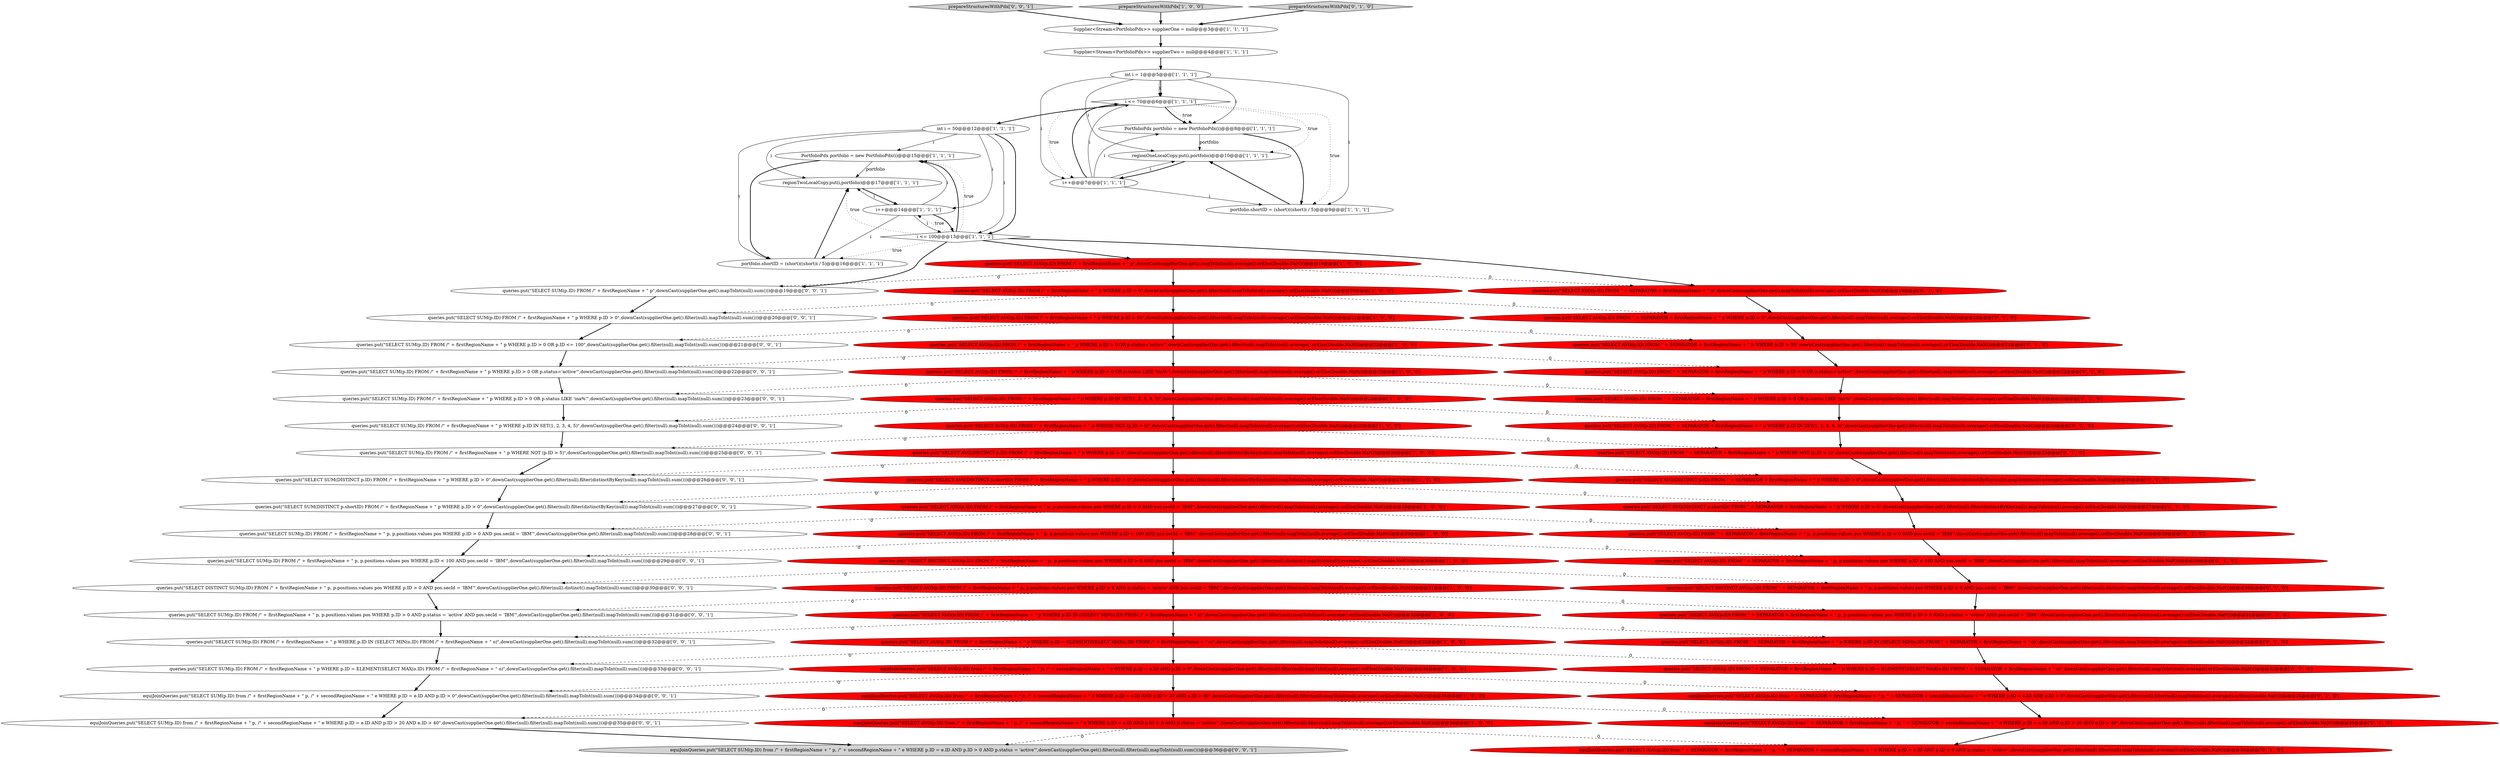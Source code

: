 digraph {
27 [style = filled, label = "int i = 50@@@12@@@['1', '1', '1']", fillcolor = white, shape = ellipse image = "AAA0AAABBB1BBB"];
18 [style = filled, label = "equiJoinQueries.put(\"SELECT AVG(p.ID) from /\" + firstRegionName + \" p, /\" + secondRegionName + \" e WHERE p.ID = e.ID AND p.ID > 0 AND p.status = 'active'\",downCast(supplierOne.get().filter(null).filter(null).mapToInt(null).average().orElse(Double.NaN)))@@@36@@@['1', '0', '0']", fillcolor = red, shape = ellipse image = "AAA1AAABBB1BBB"];
69 [style = filled, label = "equiJoinQueries.put(\"SELECT SUM(p.ID) from /\" + firstRegionName + \" p, /\" + secondRegionName + \" e WHERE p.ID = e.ID AND p.ID > 20 AND e.ID > 40\",downCast(supplierOne.get().filter(null).filter(null).mapToInt(null).sum()))@@@35@@@['0', '0', '1']", fillcolor = white, shape = ellipse image = "AAA0AAABBB3BBB"];
52 [style = filled, label = "queries.put(\"SELECT SUM(p.ID) FROM /\" + firstRegionName + \" p WHERE NOT (p.ID > 5)\",downCast(supplierOne.get().filter(null).mapToInt(null).sum()))@@@25@@@['0', '0', '1']", fillcolor = white, shape = ellipse image = "AAA0AAABBB3BBB"];
20 [style = filled, label = "queries.put(\"SELECT AVG(DISTINCT p.shortID) FROM /\" + firstRegionName + \" p WHERE p.ID > 0\",downCast(supplierOne.get().filter(null).filter(distinctByKey(null)).mapToInt(null).average().orElse(Double.NaN)))@@@27@@@['1', '0', '0']", fillcolor = red, shape = ellipse image = "AAA1AAABBB1BBB"];
2 [style = filled, label = "queries.put(\"SELECT AVG(p.ID) FROM /\" + firstRegionName + \" p, p.positions.values pos WHERE p.ID < 100 AND pos.secId = 'IBM'\",downCast(supplierOne.get().filter(null).mapToInt(null).average().orElse(Double.NaN)))@@@29@@@['1', '0', '0']", fillcolor = red, shape = ellipse image = "AAA1AAABBB1BBB"];
34 [style = filled, label = "queries.put(\"SELECT AVG(p.ID) FROM \" + SEPARATOR + firstRegionName + \" p, p.positions.values pos WHERE p.ID > 0 AND pos.secId = 'IBM'\",downCast(supplierOne.get().filter(null).mapToInt(null).average().orElse(Double.NaN)))@@@28@@@['0', '1', '0']", fillcolor = red, shape = ellipse image = "AAA1AAABBB2BBB"];
50 [style = filled, label = "queries.put(\"SELECT AVG(p.ID) FROM \" + SEPARATOR + firstRegionName + \" p WHERE p.ID > 50\",downCast(supplierOne.get().filter(null).mapToInt(null).average().orElse(Double.NaN)))@@@21@@@['0', '1', '0']", fillcolor = red, shape = ellipse image = "AAA1AAABBB2BBB"];
29 [style = filled, label = "queries.put(\"SELECT AVG(p.ID) FROM /\" + firstRegionName + \" p, p.positions.values pos WHERE p.ID > 0 AND p.status = 'active' AND pos.secId = 'IBM'\",downCast(supplierOne.get().filter(null).mapToInt(null).average().orElse(Double.NaN)))@@@31@@@['1', '0', '0']", fillcolor = red, shape = ellipse image = "AAA1AAABBB1BBB"];
48 [style = filled, label = "equiJoinQueries.put(\"SELECT AVG(p.ID) from \" + SEPARATOR + firstRegionName + \" p, \" + SEPARATOR + secondRegionName + \" e WHERE p.ID = e.ID AND p.ID > 0\",downCast(supplierOne.get().filter(null).filter(null).mapToInt(null).average().orElse(Double.NaN)))@@@34@@@['0', '1', '0']", fillcolor = red, shape = ellipse image = "AAA1AAABBB2BBB"];
13 [style = filled, label = "PortfolioPdx portfolio = new PortfolioPdx(i)@@@15@@@['1', '1', '1']", fillcolor = white, shape = ellipse image = "AAA0AAABBB1BBB"];
53 [style = filled, label = "prepareStructuresWithPdx['0', '0', '1']", fillcolor = lightgray, shape = diamond image = "AAA0AAABBB3BBB"];
39 [style = filled, label = "queries.put(\"SELECT AVG(p.ID) FROM \" + SEPARATOR + firstRegionName + \" p\",downCast(supplierOne.get().mapToInt(null).average().orElse(Double.NaN)))@@@19@@@['0', '1', '0']", fillcolor = red, shape = ellipse image = "AAA1AAABBB2BBB"];
17 [style = filled, label = "queries.put(\"SELECT AVG(p.ID) FROM /\" + firstRegionName + \" p WHERE p.ID > 0 OR p.status LIKE 'ina%'\",downCast(supplierOne.get().filter(null).mapToInt(null).average().orElse(Double.NaN)))@@@23@@@['1', '0', '0']", fillcolor = red, shape = ellipse image = "AAA1AAABBB1BBB"];
7 [style = filled, label = "int i = 1@@@5@@@['1', '1', '1']", fillcolor = white, shape = ellipse image = "AAA0AAABBB1BBB"];
37 [style = filled, label = "queries.put(\"SELECT AVG(DISTINCT p.shortID) FROM \" + SEPARATOR + firstRegionName + \" p WHERE p.ID > 0\",downCast(supplierOne.get().filter(null).filter(distinctByKey(null)).mapToInt(null).average().orElse(Double.NaN)))@@@27@@@['0', '1', '0']", fillcolor = red, shape = ellipse image = "AAA1AAABBB2BBB"];
43 [style = filled, label = "queries.put(\"SELECT AVG(p.ID) FROM \" + SEPARATOR + firstRegionName + \" p WHERE p.ID > 0 OR p.status='active'\",downCast(supplierOne.get().filter(null).mapToInt(null).average().orElse(Double.NaN)))@@@22@@@['0', '1', '0']", fillcolor = red, shape = ellipse image = "AAA1AAABBB2BBB"];
1 [style = filled, label = "queries.put(\"SELECT AVG(p.ID) FROM /\" + firstRegionName + \" p WHERE p.ID = ELEMENT(SELECT MAX(o.ID) FROM /\" + firstRegionName + \" o)\",downCast(supplierOne.get().filter(null).mapToInt(null).average().orElse(Double.NaN)))@@@33@@@['1', '0', '0']", fillcolor = red, shape = ellipse image = "AAA1AAABBB1BBB"];
31 [style = filled, label = "i <= 100@@@13@@@['1', '1', '1']", fillcolor = white, shape = diamond image = "AAA0AAABBB1BBB"];
49 [style = filled, label = "equiJoinQueries.put(\"SELECT AVG(p.ID) from \" + SEPARATOR + firstRegionName + \" p, \" + SEPARATOR + secondRegionName + \" e WHERE p.ID = e.ID AND p.ID > 0 AND p.status = 'active'\",downCast(supplierOne.get().filter(null).filter(null).mapToInt(null).average().orElse(Double.NaN)))@@@36@@@['0', '1', '0']", fillcolor = red, shape = ellipse image = "AAA1AAABBB2BBB"];
8 [style = filled, label = "queries.put(\"SELECT AVG(p.ID) FROM /\" + firstRegionName + \" p WHERE p.ID > 50\",downCast(supplierOne.get().filter(null).mapToInt(null).average().orElse(Double.NaN)))@@@21@@@['1', '0', '0']", fillcolor = red, shape = ellipse image = "AAA1AAABBB1BBB"];
19 [style = filled, label = "regionTwoLocalCopy.put(i,portfolio)@@@17@@@['1', '1', '1']", fillcolor = white, shape = ellipse image = "AAA0AAABBB1BBB"];
21 [style = filled, label = "i <= 70@@@6@@@['1', '1', '1']", fillcolor = white, shape = diamond image = "AAA0AAABBB1BBB"];
30 [style = filled, label = "queries.put(\"SELECT AVG(p.ID) FROM /\" + firstRegionName + \" p WHERE p.ID IN (SELECT MIN(o.ID) FROM /\" + firstRegionName + \" o)\",downCast(supplierOne.get().filter(null).mapToInt(null).average().orElse(Double.NaN)))@@@32@@@['1', '0', '0']", fillcolor = red, shape = ellipse image = "AAA1AAABBB1BBB"];
35 [style = filled, label = "queries.put(\"SELECT AVG(p.ID) FROM \" + SEPARATOR + firstRegionName + \" p WHERE p.ID IN SET(1, 2, 3, 4, 5)\",downCast(supplierOne.get().filter(null).mapToInt(null).average().orElse(Double.NaN)))@@@24@@@['0', '1', '0']", fillcolor = red, shape = ellipse image = "AAA1AAABBB2BBB"];
42 [style = filled, label = "queries.put(\"SELECT DISTINCT AVG(p.ID) FROM \" + SEPARATOR + firstRegionName + \" p, p.positions.values pos WHERE p.ID > 0 AND pos.secId = 'IBM'\",downCast(supplierOne.get().filter(null).distinct().mapToInt(null).average().orElse(Double.NaN)))@@@30@@@['0', '1', '0']", fillcolor = red, shape = ellipse image = "AAA1AAABBB2BBB"];
56 [style = filled, label = "queries.put(\"SELECT SUM(p.ID) FROM /\" + firstRegionName + \" p WHERE p.ID > 0 OR p.status='active'\",downCast(supplierOne.get().filter(null).mapToInt(null).sum()))@@@22@@@['0', '0', '1']", fillcolor = white, shape = ellipse image = "AAA0AAABBB3BBB"];
61 [style = filled, label = "queries.put(\"SELECT SUM(p.ID) FROM /\" + firstRegionName + \" p WHERE p.ID > 0 OR p.status LIKE 'ina%'\",downCast(supplierOne.get().filter(null).mapToInt(null).sum()))@@@23@@@['0', '0', '1']", fillcolor = white, shape = ellipse image = "AAA0AAABBB3BBB"];
4 [style = filled, label = "equiJoinQueries.put(\"SELECT AVG(p.ID) from /\" + firstRegionName + \" p, /\" + secondRegionName + \" e WHERE p.ID = e.ID AND p.ID > 20 AND e.ID > 40\",downCast(supplierOne.get().filter(null).filter(null).mapToInt(null).average().orElse(Double.NaN)))@@@35@@@['1', '0', '0']", fillcolor = red, shape = ellipse image = "AAA1AAABBB1BBB"];
57 [style = filled, label = "queries.put(\"SELECT DISTINCT SUM(p.ID) FROM /\" + firstRegionName + \" p, p.positions.values pos WHERE p.ID > 0 AND pos.secId = 'IBM'\",downCast(supplierOne.get().filter(null).distinct().mapToInt(null).sum()))@@@30@@@['0', '0', '1']", fillcolor = white, shape = ellipse image = "AAA0AAABBB3BBB"];
44 [style = filled, label = "queries.put(\"SELECT AVG(p.ID) FROM \" + SEPARATOR + firstRegionName + \" p WHERE p.ID = ELEMENT(SELECT MAX(o.ID) FROM \" + SEPARATOR + firstRegionName + \" o)\",downCast(supplierOne.get().filter(null).mapToInt(null).average().orElse(Double.NaN)))@@@33@@@['0', '1', '0']", fillcolor = red, shape = ellipse image = "AAA1AAABBB2BBB"];
65 [style = filled, label = "queries.put(\"SELECT SUM(p.ID) FROM /\" + firstRegionName + \" p WHERE p.ID IN SET(1, 2, 3, 4, 5)\",downCast(supplierOne.get().filter(null).mapToInt(null).sum()))@@@24@@@['0', '0', '1']", fillcolor = white, shape = ellipse image = "AAA0AAABBB3BBB"];
16 [style = filled, label = "Supplier<Stream<PortfolioPdx>> supplierTwo = null@@@4@@@['1', '1', '1']", fillcolor = white, shape = ellipse image = "AAA0AAABBB1BBB"];
0 [style = filled, label = "queries.put(\"SELECT AVG(p.ID) FROM /\" + firstRegionName + \" p WHERE NOT (p.ID > 5)\",downCast(supplierOne.get().filter(null).mapToInt(null).average().orElse(Double.NaN)))@@@25@@@['1', '0', '0']", fillcolor = red, shape = ellipse image = "AAA1AAABBB1BBB"];
64 [style = filled, label = "queries.put(\"SELECT SUM(p.ID) FROM /\" + firstRegionName + \" p, p.positions.values pos WHERE p.ID > 0 AND pos.secId = 'IBM'\",downCast(supplierOne.get().filter(null).mapToInt(null).sum()))@@@28@@@['0', '0', '1']", fillcolor = white, shape = ellipse image = "AAA0AAABBB3BBB"];
51 [style = filled, label = "queries.put(\"SELECT AVG(p.ID) FROM \" + SEPARATOR + firstRegionName + \" p WHERE p.ID > 0 OR p.status LIKE 'ina%'\",downCast(supplierOne.get().filter(null).mapToInt(null).average().orElse(Double.NaN)))@@@23@@@['0', '1', '0']", fillcolor = red, shape = ellipse image = "AAA1AAABBB2BBB"];
24 [style = filled, label = "queries.put(\"SELECT AVG(DISTINCT p.ID) FROM /\" + firstRegionName + \" p WHERE p.ID > 0\",downCast(supplierOne.get().filter(null).filter(distinctByKey(null)).mapToInt(null).average().orElse(Double.NaN)))@@@26@@@['1', '0', '0']", fillcolor = red, shape = ellipse image = "AAA1AAABBB1BBB"];
54 [style = filled, label = "equiJoinQueries.put(\"SELECT SUM(p.ID) from /\" + firstRegionName + \" p, /\" + secondRegionName + \" e WHERE p.ID = e.ID AND p.ID > 0\",downCast(supplierOne.get().filter(null).filter(null).mapToInt(null).sum()))@@@34@@@['0', '0', '1']", fillcolor = white, shape = ellipse image = "AAA0AAABBB3BBB"];
46 [style = filled, label = "queries.put(\"SELECT AVG(p.ID) FROM \" + SEPARATOR + firstRegionName + \" p WHERE NOT (p.ID > 5)\",downCast(supplierOne.get().filter(null).mapToInt(null).average().orElse(Double.NaN)))@@@25@@@['0', '1', '0']", fillcolor = red, shape = ellipse image = "AAA1AAABBB2BBB"];
32 [style = filled, label = "prepareStructuresWithPdx['1', '0', '0']", fillcolor = lightgray, shape = diamond image = "AAA0AAABBB1BBB"];
38 [style = filled, label = "queries.put(\"SELECT AVG(p.ID) FROM \" + SEPARATOR + firstRegionName + \" p WHERE p.ID IN (SELECT MIN(o.ID) FROM \" + SEPARATOR + firstRegionName + \" o)\",downCast(supplierOne.get().filter(null).mapToInt(null).average().orElse(Double.NaN)))@@@32@@@['0', '1', '0']", fillcolor = red, shape = ellipse image = "AAA1AAABBB2BBB"];
59 [style = filled, label = "queries.put(\"SELECT SUM(p.ID) FROM /\" + firstRegionName + \" p WHERE p.ID = ELEMENT(SELECT MAX(o.ID) FROM /\" + firstRegionName + \" o)\",downCast(supplierOne.get().filter(null).mapToInt(null).sum()))@@@33@@@['0', '0', '1']", fillcolor = white, shape = ellipse image = "AAA0AAABBB3BBB"];
11 [style = filled, label = "queries.put(\"SELECT AVG(p.ID) FROM /\" + firstRegionName + \" p, p.positions.values pos WHERE p.ID > 0 AND pos.secId = 'IBM'\",downCast(supplierOne.get().filter(null).mapToInt(null).average().orElse(Double.NaN)))@@@28@@@['1', '0', '0']", fillcolor = red, shape = ellipse image = "AAA1AAABBB1BBB"];
68 [style = filled, label = "queries.put(\"SELECT SUM(p.ID) FROM /\" + firstRegionName + \" p, p.positions.values pos WHERE p.ID < 100 AND pos.secId = 'IBM'\",downCast(supplierOne.get().filter(null).mapToInt(null).sum()))@@@29@@@['0', '0', '1']", fillcolor = white, shape = ellipse image = "AAA0AAABBB3BBB"];
9 [style = filled, label = "PortfolioPdx portfolio = new PortfolioPdx(i)@@@8@@@['1', '1', '1']", fillcolor = white, shape = ellipse image = "AAA0AAABBB1BBB"];
70 [style = filled, label = "queries.put(\"SELECT SUM(p.ID) FROM /\" + firstRegionName + \" p WHERE p.ID IN (SELECT MIN(o.ID) FROM /\" + firstRegionName + \" o)\",downCast(supplierOne.get().filter(null).mapToInt(null).sum()))@@@32@@@['0', '0', '1']", fillcolor = white, shape = ellipse image = "AAA0AAABBB3BBB"];
10 [style = filled, label = "Supplier<Stream<PortfolioPdx>> supplierOne = null@@@3@@@['1', '1', '1']", fillcolor = white, shape = ellipse image = "AAA0AAABBB1BBB"];
22 [style = filled, label = "queries.put(\"SELECT AVG(p.ID) FROM /\" + firstRegionName + \" p WHERE p.ID > 0\",downCast(supplierOne.get().filter(null).mapToInt(null).average().orElse(Double.NaN)))@@@20@@@['1', '0', '0']", fillcolor = red, shape = ellipse image = "AAA1AAABBB1BBB"];
41 [style = filled, label = "queries.put(\"SELECT AVG(p.ID) FROM \" + SEPARATOR + firstRegionName + \" p WHERE p.ID > 0\",downCast(supplierOne.get().filter(null).mapToInt(null).average().orElse(Double.NaN)))@@@20@@@['0', '1', '0']", fillcolor = red, shape = ellipse image = "AAA1AAABBB2BBB"];
33 [style = filled, label = "queries.put(\"SELECT AVG(p.ID) FROM \" + SEPARATOR + firstRegionName + \" p, p.positions.values pos WHERE p.ID < 100 AND pos.secId = 'IBM'\",downCast(supplierOne.get().filter(null).mapToInt(null).average().orElse(Double.NaN)))@@@29@@@['0', '1', '0']", fillcolor = red, shape = ellipse image = "AAA1AAABBB2BBB"];
25 [style = filled, label = "equiJoinQueries.put(\"SELECT AVG(p.ID) from /\" + firstRegionName + \" p, /\" + secondRegionName + \" e WHERE p.ID = e.ID AND p.ID > 0\",downCast(supplierOne.get().filter(null).filter(null).mapToInt(null).average().orElse(Double.NaN)))@@@34@@@['1', '0', '0']", fillcolor = red, shape = ellipse image = "AAA1AAABBB1BBB"];
66 [style = filled, label = "queries.put(\"SELECT SUM(DISTINCT p.ID) FROM /\" + firstRegionName + \" p WHERE p.ID > 0\",downCast(supplierOne.get().filter(null).filter(distinctByKey(null)).mapToInt(null).sum()))@@@26@@@['0', '0', '1']", fillcolor = white, shape = ellipse image = "AAA0AAABBB3BBB"];
63 [style = filled, label = "queries.put(\"SELECT SUM(p.ID) FROM /\" + firstRegionName + \" p WHERE p.ID > 0 OR p.ID <= 100\",downCast(supplierOne.get().filter(null).mapToInt(null).sum()))@@@21@@@['0', '0', '1']", fillcolor = white, shape = ellipse image = "AAA0AAABBB3BBB"];
67 [style = filled, label = "queries.put(\"SELECT SUM(p.ID) FROM /\" + firstRegionName + \" p\",downCast(supplierOne.get().mapToInt(null).sum()))@@@19@@@['0', '0', '1']", fillcolor = white, shape = ellipse image = "AAA0AAABBB3BBB"];
55 [style = filled, label = "queries.put(\"SELECT SUM(p.ID) FROM /\" + firstRegionName + \" p WHERE p.ID > 0\",downCast(supplierOne.get().filter(null).mapToInt(null).sum()))@@@20@@@['0', '0', '1']", fillcolor = white, shape = ellipse image = "AAA0AAABBB3BBB"];
28 [style = filled, label = "queries.put(\"SELECT AVG(p.ID) FROM /\" + firstRegionName + \" p WHERE p.ID > 0 OR p.status='active'\",downCast(supplierOne.get().filter(null).mapToInt(null).average().orElse(Double.NaN)))@@@22@@@['1', '0', '0']", fillcolor = red, shape = ellipse image = "AAA1AAABBB1BBB"];
6 [style = filled, label = "regionOneLocalCopy.put(i,portfolio)@@@10@@@['1', '1', '1']", fillcolor = white, shape = ellipse image = "AAA0AAABBB1BBB"];
60 [style = filled, label = "queries.put(\"SELECT SUM(DISTINCT p.shortID) FROM /\" + firstRegionName + \" p WHERE p.ID > 0\",downCast(supplierOne.get().filter(null).filter(distinctByKey(null)).mapToInt(null).sum()))@@@27@@@['0', '0', '1']", fillcolor = white, shape = ellipse image = "AAA0AAABBB3BBB"];
47 [style = filled, label = "queries.put(\"SELECT AVG(DISTINCT p.ID) FROM \" + SEPARATOR + firstRegionName + \" p WHERE p.ID > 0\",downCast(supplierOne.get().filter(null).filter(distinctByKey(null)).mapToInt(null).average().orElse(Double.NaN)))@@@26@@@['0', '1', '0']", fillcolor = red, shape = ellipse image = "AAA1AAABBB2BBB"];
26 [style = filled, label = "portfolio.shortID = (short)((short)i / 5)@@@16@@@['1', '1', '1']", fillcolor = white, shape = ellipse image = "AAA0AAABBB1BBB"];
40 [style = filled, label = "queries.put(\"SELECT AVG(p.ID) FROM \" + SEPARATOR + firstRegionName + \" p, p.positions.values pos WHERE p.ID > 0 AND p.status = 'active' AND pos.secId = 'IBM'\",downCast(supplierOne.get().filter(null).mapToInt(null).average().orElse(Double.NaN)))@@@31@@@['0', '1', '0']", fillcolor = red, shape = ellipse image = "AAA1AAABBB2BBB"];
62 [style = filled, label = "equiJoinQueries.put(\"SELECT SUM(p.ID) from /\" + firstRegionName + \" p, /\" + secondRegionName + \" e WHERE p.ID = e.ID AND p.ID > 0 AND p.status = 'active'\",downCast(supplierOne.get().filter(null).filter(null).mapToInt(null).sum()))@@@36@@@['0', '0', '1']", fillcolor = lightgray, shape = ellipse image = "AAA0AAABBB3BBB"];
12 [style = filled, label = "queries.put(\"SELECT DISTINCT AVG(p.ID) FROM /\" + firstRegionName + \" p, p.positions.values pos WHERE p.ID > 0 AND pos.secId = 'IBM'\",downCast(supplierOne.get().filter(null).distinct().mapToInt(null).average().orElse(Double.NaN)))@@@30@@@['1', '0', '0']", fillcolor = red, shape = ellipse image = "AAA1AAABBB1BBB"];
14 [style = filled, label = "queries.put(\"SELECT AVG(p.ID) FROM /\" + firstRegionName + \" p\",downCast(supplierOne.get().mapToInt(null).average().orElse(Double.NaN)))@@@19@@@['1', '0', '0']", fillcolor = red, shape = ellipse image = "AAA1AAABBB1BBB"];
15 [style = filled, label = "queries.put(\"SELECT AVG(p.ID) FROM /\" + firstRegionName + \" p WHERE p.ID IN SET(1, 2, 3, 4, 5)\",downCast(supplierOne.get().filter(null).mapToInt(null).average().orElse(Double.NaN)))@@@24@@@['1', '0', '0']", fillcolor = red, shape = ellipse image = "AAA1AAABBB1BBB"];
45 [style = filled, label = "prepareStructuresWithPdx['0', '1', '0']", fillcolor = lightgray, shape = diamond image = "AAA0AAABBB2BBB"];
36 [style = filled, label = "equiJoinQueries.put(\"SELECT AVG(p.ID) from \" + SEPARATOR + firstRegionName + \" p, \" + SEPARATOR + secondRegionName + \" e WHERE p.ID = e.ID AND p.ID > 20 AND e.ID > 40\",downCast(supplierOne.get().filter(null).filter(null).mapToInt(null).average().orElse(Double.NaN)))@@@35@@@['0', '1', '0']", fillcolor = red, shape = ellipse image = "AAA1AAABBB2BBB"];
5 [style = filled, label = "i++@@@7@@@['1', '1', '1']", fillcolor = white, shape = ellipse image = "AAA0AAABBB1BBB"];
58 [style = filled, label = "queries.put(\"SELECT SUM(p.ID) FROM /\" + firstRegionName + \" p, p.positions.values pos WHERE p.ID > 0 AND p.status = 'active' AND pos.secId = 'IBM'\",downCast(supplierOne.get().filter(null).mapToInt(null).sum()))@@@31@@@['0', '0', '1']", fillcolor = white, shape = ellipse image = "AAA0AAABBB3BBB"];
23 [style = filled, label = "portfolio.shortID = (short)((short)i / 5)@@@9@@@['1', '1', '1']", fillcolor = white, shape = ellipse image = "AAA0AAABBB1BBB"];
3 [style = filled, label = "i++@@@14@@@['1', '1', '1']", fillcolor = white, shape = ellipse image = "AAA0AAABBB1BBB"];
27->31 [style = solid, label="i"];
38->44 [style = bold, label=""];
29->30 [style = bold, label=""];
25->48 [style = dashed, label="0"];
16->7 [style = bold, label=""];
7->23 [style = solid, label="i"];
63->56 [style = bold, label=""];
47->37 [style = bold, label=""];
57->58 [style = bold, label=""];
40->38 [style = bold, label=""];
20->37 [style = dashed, label="0"];
18->49 [style = dashed, label="0"];
1->44 [style = dashed, label="0"];
7->9 [style = solid, label="i"];
1->59 [style = dashed, label="0"];
22->8 [style = bold, label=""];
55->63 [style = bold, label=""];
27->19 [style = solid, label="i"];
4->36 [style = dashed, label="0"];
22->55 [style = dashed, label="0"];
3->26 [style = solid, label="i"];
33->42 [style = bold, label=""];
21->23 [style = dotted, label="true"];
15->0 [style = bold, label=""];
0->24 [style = bold, label=""];
66->60 [style = bold, label=""];
7->6 [style = solid, label="i"];
31->3 [style = dotted, label="true"];
24->47 [style = dashed, label="0"];
19->3 [style = bold, label=""];
27->26 [style = solid, label="i"];
59->54 [style = bold, label=""];
45->10 [style = bold, label=""];
3->31 [style = solid, label="i"];
22->41 [style = dashed, label="0"];
21->5 [style = dotted, label="true"];
5->9 [style = solid, label="i"];
31->19 [style = dotted, label="true"];
31->14 [style = bold, label=""];
8->28 [style = bold, label=""];
50->43 [style = bold, label=""];
29->58 [style = dashed, label="0"];
60->64 [style = bold, label=""];
43->51 [style = bold, label=""];
34->33 [style = bold, label=""];
14->22 [style = bold, label=""];
27->31 [style = bold, label=""];
4->18 [style = bold, label=""];
7->21 [style = solid, label="i"];
58->70 [style = bold, label=""];
51->35 [style = bold, label=""];
3->13 [style = solid, label="i"];
32->10 [style = bold, label=""];
42->40 [style = bold, label=""];
69->62 [style = bold, label=""];
24->20 [style = bold, label=""];
5->21 [style = bold, label=""];
21->9 [style = bold, label=""];
70->59 [style = bold, label=""];
12->29 [style = bold, label=""];
21->9 [style = dotted, label="true"];
8->50 [style = dashed, label="0"];
28->43 [style = dashed, label="0"];
36->49 [style = bold, label=""];
17->15 [style = bold, label=""];
39->41 [style = bold, label=""];
2->33 [style = dashed, label="0"];
53->10 [style = bold, label=""];
41->50 [style = bold, label=""];
21->6 [style = dotted, label="true"];
30->38 [style = dashed, label="0"];
5->23 [style = solid, label="i"];
15->65 [style = dashed, label="0"];
21->27 [style = bold, label=""];
61->65 [style = bold, label=""];
11->34 [style = dashed, label="0"];
3->19 [style = solid, label="i"];
31->13 [style = bold, label=""];
11->64 [style = dashed, label="0"];
4->69 [style = dashed, label="0"];
52->66 [style = bold, label=""];
14->39 [style = dashed, label="0"];
26->19 [style = bold, label=""];
28->56 [style = dashed, label="0"];
14->67 [style = dashed, label="0"];
30->70 [style = dashed, label="0"];
15->35 [style = dashed, label="0"];
7->5 [style = solid, label="i"];
0->52 [style = dashed, label="0"];
17->51 [style = dashed, label="0"];
6->5 [style = bold, label=""];
12->42 [style = dashed, label="0"];
10->16 [style = bold, label=""];
65->52 [style = bold, label=""];
8->63 [style = dashed, label="0"];
13->26 [style = bold, label=""];
23->6 [style = bold, label=""];
28->17 [style = bold, label=""];
29->40 [style = dashed, label="0"];
20->60 [style = dashed, label="0"];
31->13 [style = dotted, label="true"];
31->39 [style = bold, label=""];
0->46 [style = dashed, label="0"];
1->25 [style = bold, label=""];
18->62 [style = dashed, label="0"];
20->11 [style = bold, label=""];
9->6 [style = solid, label="portfolio"];
30->1 [style = bold, label=""];
48->36 [style = bold, label=""];
25->54 [style = dashed, label="0"];
3->31 [style = bold, label=""];
12->57 [style = dashed, label="0"];
5->21 [style = solid, label="i"];
54->69 [style = bold, label=""];
25->4 [style = bold, label=""];
13->19 [style = solid, label="portfolio"];
24->66 [style = dashed, label="0"];
56->61 [style = bold, label=""];
46->47 [style = bold, label=""];
11->2 [style = bold, label=""];
2->12 [style = bold, label=""];
68->57 [style = bold, label=""];
9->23 [style = bold, label=""];
67->55 [style = bold, label=""];
31->67 [style = bold, label=""];
31->26 [style = dotted, label="true"];
44->48 [style = bold, label=""];
2->68 [style = dashed, label="0"];
37->34 [style = bold, label=""];
64->68 [style = bold, label=""];
17->61 [style = dashed, label="0"];
7->21 [style = bold, label=""];
27->13 [style = solid, label="i"];
5->6 [style = solid, label="i"];
27->3 [style = solid, label="i"];
35->46 [style = bold, label=""];
}
